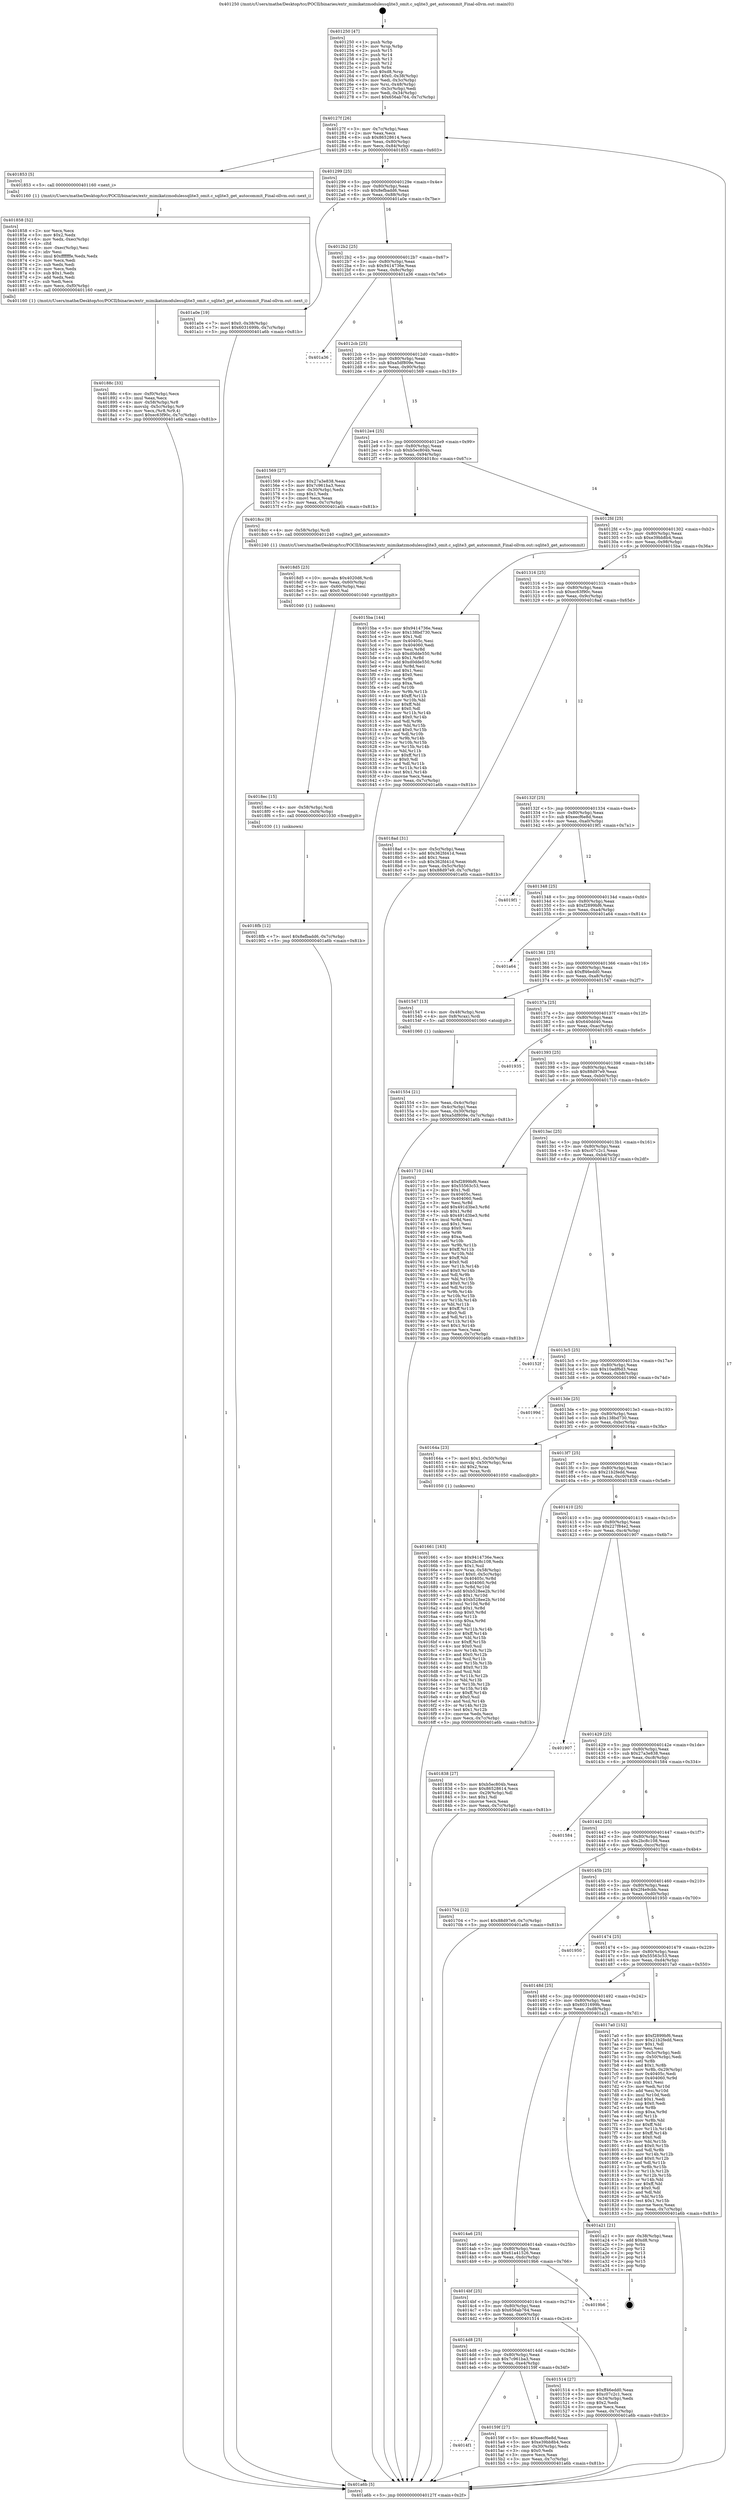 digraph "0x401250" {
  label = "0x401250 (/mnt/c/Users/mathe/Desktop/tcc/POCII/binaries/extr_mimikatzmodulessqlite3_omit.c_sqlite3_get_autocommit_Final-ollvm.out::main(0))"
  labelloc = "t"
  node[shape=record]

  Entry [label="",width=0.3,height=0.3,shape=circle,fillcolor=black,style=filled]
  "0x40127f" [label="{
     0x40127f [26]\l
     | [instrs]\l
     &nbsp;&nbsp;0x40127f \<+3\>: mov -0x7c(%rbp),%eax\l
     &nbsp;&nbsp;0x401282 \<+2\>: mov %eax,%ecx\l
     &nbsp;&nbsp;0x401284 \<+6\>: sub $0x86528614,%ecx\l
     &nbsp;&nbsp;0x40128a \<+3\>: mov %eax,-0x80(%rbp)\l
     &nbsp;&nbsp;0x40128d \<+6\>: mov %ecx,-0x84(%rbp)\l
     &nbsp;&nbsp;0x401293 \<+6\>: je 0000000000401853 \<main+0x603\>\l
  }"]
  "0x401853" [label="{
     0x401853 [5]\l
     | [instrs]\l
     &nbsp;&nbsp;0x401853 \<+5\>: call 0000000000401160 \<next_i\>\l
     | [calls]\l
     &nbsp;&nbsp;0x401160 \{1\} (/mnt/c/Users/mathe/Desktop/tcc/POCII/binaries/extr_mimikatzmodulessqlite3_omit.c_sqlite3_get_autocommit_Final-ollvm.out::next_i)\l
  }"]
  "0x401299" [label="{
     0x401299 [25]\l
     | [instrs]\l
     &nbsp;&nbsp;0x401299 \<+5\>: jmp 000000000040129e \<main+0x4e\>\l
     &nbsp;&nbsp;0x40129e \<+3\>: mov -0x80(%rbp),%eax\l
     &nbsp;&nbsp;0x4012a1 \<+5\>: sub $0x8efbadd6,%eax\l
     &nbsp;&nbsp;0x4012a6 \<+6\>: mov %eax,-0x88(%rbp)\l
     &nbsp;&nbsp;0x4012ac \<+6\>: je 0000000000401a0e \<main+0x7be\>\l
  }"]
  Exit [label="",width=0.3,height=0.3,shape=circle,fillcolor=black,style=filled,peripheries=2]
  "0x401a0e" [label="{
     0x401a0e [19]\l
     | [instrs]\l
     &nbsp;&nbsp;0x401a0e \<+7\>: movl $0x0,-0x38(%rbp)\l
     &nbsp;&nbsp;0x401a15 \<+7\>: movl $0x6031699b,-0x7c(%rbp)\l
     &nbsp;&nbsp;0x401a1c \<+5\>: jmp 0000000000401a6b \<main+0x81b\>\l
  }"]
  "0x4012b2" [label="{
     0x4012b2 [25]\l
     | [instrs]\l
     &nbsp;&nbsp;0x4012b2 \<+5\>: jmp 00000000004012b7 \<main+0x67\>\l
     &nbsp;&nbsp;0x4012b7 \<+3\>: mov -0x80(%rbp),%eax\l
     &nbsp;&nbsp;0x4012ba \<+5\>: sub $0x9414736e,%eax\l
     &nbsp;&nbsp;0x4012bf \<+6\>: mov %eax,-0x8c(%rbp)\l
     &nbsp;&nbsp;0x4012c5 \<+6\>: je 0000000000401a36 \<main+0x7e6\>\l
  }"]
  "0x4018fb" [label="{
     0x4018fb [12]\l
     | [instrs]\l
     &nbsp;&nbsp;0x4018fb \<+7\>: movl $0x8efbadd6,-0x7c(%rbp)\l
     &nbsp;&nbsp;0x401902 \<+5\>: jmp 0000000000401a6b \<main+0x81b\>\l
  }"]
  "0x401a36" [label="{
     0x401a36\l
  }", style=dashed]
  "0x4012cb" [label="{
     0x4012cb [25]\l
     | [instrs]\l
     &nbsp;&nbsp;0x4012cb \<+5\>: jmp 00000000004012d0 \<main+0x80\>\l
     &nbsp;&nbsp;0x4012d0 \<+3\>: mov -0x80(%rbp),%eax\l
     &nbsp;&nbsp;0x4012d3 \<+5\>: sub $0xa5df809e,%eax\l
     &nbsp;&nbsp;0x4012d8 \<+6\>: mov %eax,-0x90(%rbp)\l
     &nbsp;&nbsp;0x4012de \<+6\>: je 0000000000401569 \<main+0x319\>\l
  }"]
  "0x4018ec" [label="{
     0x4018ec [15]\l
     | [instrs]\l
     &nbsp;&nbsp;0x4018ec \<+4\>: mov -0x58(%rbp),%rdi\l
     &nbsp;&nbsp;0x4018f0 \<+6\>: mov %eax,-0xf4(%rbp)\l
     &nbsp;&nbsp;0x4018f6 \<+5\>: call 0000000000401030 \<free@plt\>\l
     | [calls]\l
     &nbsp;&nbsp;0x401030 \{1\} (unknown)\l
  }"]
  "0x401569" [label="{
     0x401569 [27]\l
     | [instrs]\l
     &nbsp;&nbsp;0x401569 \<+5\>: mov $0x27a3e838,%eax\l
     &nbsp;&nbsp;0x40156e \<+5\>: mov $0x7c961ba3,%ecx\l
     &nbsp;&nbsp;0x401573 \<+3\>: mov -0x30(%rbp),%edx\l
     &nbsp;&nbsp;0x401576 \<+3\>: cmp $0x1,%edx\l
     &nbsp;&nbsp;0x401579 \<+3\>: cmovl %ecx,%eax\l
     &nbsp;&nbsp;0x40157c \<+3\>: mov %eax,-0x7c(%rbp)\l
     &nbsp;&nbsp;0x40157f \<+5\>: jmp 0000000000401a6b \<main+0x81b\>\l
  }"]
  "0x4012e4" [label="{
     0x4012e4 [25]\l
     | [instrs]\l
     &nbsp;&nbsp;0x4012e4 \<+5\>: jmp 00000000004012e9 \<main+0x99\>\l
     &nbsp;&nbsp;0x4012e9 \<+3\>: mov -0x80(%rbp),%eax\l
     &nbsp;&nbsp;0x4012ec \<+5\>: sub $0xb5ec804b,%eax\l
     &nbsp;&nbsp;0x4012f1 \<+6\>: mov %eax,-0x94(%rbp)\l
     &nbsp;&nbsp;0x4012f7 \<+6\>: je 00000000004018cc \<main+0x67c\>\l
  }"]
  "0x4018d5" [label="{
     0x4018d5 [23]\l
     | [instrs]\l
     &nbsp;&nbsp;0x4018d5 \<+10\>: movabs $0x4020d6,%rdi\l
     &nbsp;&nbsp;0x4018df \<+3\>: mov %eax,-0x60(%rbp)\l
     &nbsp;&nbsp;0x4018e2 \<+3\>: mov -0x60(%rbp),%esi\l
     &nbsp;&nbsp;0x4018e5 \<+2\>: mov $0x0,%al\l
     &nbsp;&nbsp;0x4018e7 \<+5\>: call 0000000000401040 \<printf@plt\>\l
     | [calls]\l
     &nbsp;&nbsp;0x401040 \{1\} (unknown)\l
  }"]
  "0x4018cc" [label="{
     0x4018cc [9]\l
     | [instrs]\l
     &nbsp;&nbsp;0x4018cc \<+4\>: mov -0x58(%rbp),%rdi\l
     &nbsp;&nbsp;0x4018d0 \<+5\>: call 0000000000401240 \<sqlite3_get_autocommit\>\l
     | [calls]\l
     &nbsp;&nbsp;0x401240 \{1\} (/mnt/c/Users/mathe/Desktop/tcc/POCII/binaries/extr_mimikatzmodulessqlite3_omit.c_sqlite3_get_autocommit_Final-ollvm.out::sqlite3_get_autocommit)\l
  }"]
  "0x4012fd" [label="{
     0x4012fd [25]\l
     | [instrs]\l
     &nbsp;&nbsp;0x4012fd \<+5\>: jmp 0000000000401302 \<main+0xb2\>\l
     &nbsp;&nbsp;0x401302 \<+3\>: mov -0x80(%rbp),%eax\l
     &nbsp;&nbsp;0x401305 \<+5\>: sub $0xe39bb8b4,%eax\l
     &nbsp;&nbsp;0x40130a \<+6\>: mov %eax,-0x98(%rbp)\l
     &nbsp;&nbsp;0x401310 \<+6\>: je 00000000004015ba \<main+0x36a\>\l
  }"]
  "0x40188c" [label="{
     0x40188c [33]\l
     | [instrs]\l
     &nbsp;&nbsp;0x40188c \<+6\>: mov -0xf0(%rbp),%ecx\l
     &nbsp;&nbsp;0x401892 \<+3\>: imul %eax,%ecx\l
     &nbsp;&nbsp;0x401895 \<+4\>: mov -0x58(%rbp),%r8\l
     &nbsp;&nbsp;0x401899 \<+4\>: movslq -0x5c(%rbp),%r9\l
     &nbsp;&nbsp;0x40189d \<+4\>: mov %ecx,(%r8,%r9,4)\l
     &nbsp;&nbsp;0x4018a1 \<+7\>: movl $0xec63f90c,-0x7c(%rbp)\l
     &nbsp;&nbsp;0x4018a8 \<+5\>: jmp 0000000000401a6b \<main+0x81b\>\l
  }"]
  "0x4015ba" [label="{
     0x4015ba [144]\l
     | [instrs]\l
     &nbsp;&nbsp;0x4015ba \<+5\>: mov $0x9414736e,%eax\l
     &nbsp;&nbsp;0x4015bf \<+5\>: mov $0x138bd730,%ecx\l
     &nbsp;&nbsp;0x4015c4 \<+2\>: mov $0x1,%dl\l
     &nbsp;&nbsp;0x4015c6 \<+7\>: mov 0x40405c,%esi\l
     &nbsp;&nbsp;0x4015cd \<+7\>: mov 0x404060,%edi\l
     &nbsp;&nbsp;0x4015d4 \<+3\>: mov %esi,%r8d\l
     &nbsp;&nbsp;0x4015d7 \<+7\>: sub $0xd0dde550,%r8d\l
     &nbsp;&nbsp;0x4015de \<+4\>: sub $0x1,%r8d\l
     &nbsp;&nbsp;0x4015e2 \<+7\>: add $0xd0dde550,%r8d\l
     &nbsp;&nbsp;0x4015e9 \<+4\>: imul %r8d,%esi\l
     &nbsp;&nbsp;0x4015ed \<+3\>: and $0x1,%esi\l
     &nbsp;&nbsp;0x4015f0 \<+3\>: cmp $0x0,%esi\l
     &nbsp;&nbsp;0x4015f3 \<+4\>: sete %r9b\l
     &nbsp;&nbsp;0x4015f7 \<+3\>: cmp $0xa,%edi\l
     &nbsp;&nbsp;0x4015fa \<+4\>: setl %r10b\l
     &nbsp;&nbsp;0x4015fe \<+3\>: mov %r9b,%r11b\l
     &nbsp;&nbsp;0x401601 \<+4\>: xor $0xff,%r11b\l
     &nbsp;&nbsp;0x401605 \<+3\>: mov %r10b,%bl\l
     &nbsp;&nbsp;0x401608 \<+3\>: xor $0xff,%bl\l
     &nbsp;&nbsp;0x40160b \<+3\>: xor $0x0,%dl\l
     &nbsp;&nbsp;0x40160e \<+3\>: mov %r11b,%r14b\l
     &nbsp;&nbsp;0x401611 \<+4\>: and $0x0,%r14b\l
     &nbsp;&nbsp;0x401615 \<+3\>: and %dl,%r9b\l
     &nbsp;&nbsp;0x401618 \<+3\>: mov %bl,%r15b\l
     &nbsp;&nbsp;0x40161b \<+4\>: and $0x0,%r15b\l
     &nbsp;&nbsp;0x40161f \<+3\>: and %dl,%r10b\l
     &nbsp;&nbsp;0x401622 \<+3\>: or %r9b,%r14b\l
     &nbsp;&nbsp;0x401625 \<+3\>: or %r10b,%r15b\l
     &nbsp;&nbsp;0x401628 \<+3\>: xor %r15b,%r14b\l
     &nbsp;&nbsp;0x40162b \<+3\>: or %bl,%r11b\l
     &nbsp;&nbsp;0x40162e \<+4\>: xor $0xff,%r11b\l
     &nbsp;&nbsp;0x401632 \<+3\>: or $0x0,%dl\l
     &nbsp;&nbsp;0x401635 \<+3\>: and %dl,%r11b\l
     &nbsp;&nbsp;0x401638 \<+3\>: or %r11b,%r14b\l
     &nbsp;&nbsp;0x40163b \<+4\>: test $0x1,%r14b\l
     &nbsp;&nbsp;0x40163f \<+3\>: cmovne %ecx,%eax\l
     &nbsp;&nbsp;0x401642 \<+3\>: mov %eax,-0x7c(%rbp)\l
     &nbsp;&nbsp;0x401645 \<+5\>: jmp 0000000000401a6b \<main+0x81b\>\l
  }"]
  "0x401316" [label="{
     0x401316 [25]\l
     | [instrs]\l
     &nbsp;&nbsp;0x401316 \<+5\>: jmp 000000000040131b \<main+0xcb\>\l
     &nbsp;&nbsp;0x40131b \<+3\>: mov -0x80(%rbp),%eax\l
     &nbsp;&nbsp;0x40131e \<+5\>: sub $0xec63f90c,%eax\l
     &nbsp;&nbsp;0x401323 \<+6\>: mov %eax,-0x9c(%rbp)\l
     &nbsp;&nbsp;0x401329 \<+6\>: je 00000000004018ad \<main+0x65d\>\l
  }"]
  "0x401858" [label="{
     0x401858 [52]\l
     | [instrs]\l
     &nbsp;&nbsp;0x401858 \<+2\>: xor %ecx,%ecx\l
     &nbsp;&nbsp;0x40185a \<+5\>: mov $0x2,%edx\l
     &nbsp;&nbsp;0x40185f \<+6\>: mov %edx,-0xec(%rbp)\l
     &nbsp;&nbsp;0x401865 \<+1\>: cltd\l
     &nbsp;&nbsp;0x401866 \<+6\>: mov -0xec(%rbp),%esi\l
     &nbsp;&nbsp;0x40186c \<+2\>: idiv %esi\l
     &nbsp;&nbsp;0x40186e \<+6\>: imul $0xfffffffe,%edx,%edx\l
     &nbsp;&nbsp;0x401874 \<+2\>: mov %ecx,%edi\l
     &nbsp;&nbsp;0x401876 \<+2\>: sub %edx,%edi\l
     &nbsp;&nbsp;0x401878 \<+2\>: mov %ecx,%edx\l
     &nbsp;&nbsp;0x40187a \<+3\>: sub $0x1,%edx\l
     &nbsp;&nbsp;0x40187d \<+2\>: add %edx,%edi\l
     &nbsp;&nbsp;0x40187f \<+2\>: sub %edi,%ecx\l
     &nbsp;&nbsp;0x401881 \<+6\>: mov %ecx,-0xf0(%rbp)\l
     &nbsp;&nbsp;0x401887 \<+5\>: call 0000000000401160 \<next_i\>\l
     | [calls]\l
     &nbsp;&nbsp;0x401160 \{1\} (/mnt/c/Users/mathe/Desktop/tcc/POCII/binaries/extr_mimikatzmodulessqlite3_omit.c_sqlite3_get_autocommit_Final-ollvm.out::next_i)\l
  }"]
  "0x4018ad" [label="{
     0x4018ad [31]\l
     | [instrs]\l
     &nbsp;&nbsp;0x4018ad \<+3\>: mov -0x5c(%rbp),%eax\l
     &nbsp;&nbsp;0x4018b0 \<+5\>: add $0x362fd41d,%eax\l
     &nbsp;&nbsp;0x4018b5 \<+3\>: add $0x1,%eax\l
     &nbsp;&nbsp;0x4018b8 \<+5\>: sub $0x362fd41d,%eax\l
     &nbsp;&nbsp;0x4018bd \<+3\>: mov %eax,-0x5c(%rbp)\l
     &nbsp;&nbsp;0x4018c0 \<+7\>: movl $0x88d97e9,-0x7c(%rbp)\l
     &nbsp;&nbsp;0x4018c7 \<+5\>: jmp 0000000000401a6b \<main+0x81b\>\l
  }"]
  "0x40132f" [label="{
     0x40132f [25]\l
     | [instrs]\l
     &nbsp;&nbsp;0x40132f \<+5\>: jmp 0000000000401334 \<main+0xe4\>\l
     &nbsp;&nbsp;0x401334 \<+3\>: mov -0x80(%rbp),%eax\l
     &nbsp;&nbsp;0x401337 \<+5\>: sub $0xeecf6e8d,%eax\l
     &nbsp;&nbsp;0x40133c \<+6\>: mov %eax,-0xa0(%rbp)\l
     &nbsp;&nbsp;0x401342 \<+6\>: je 00000000004019f1 \<main+0x7a1\>\l
  }"]
  "0x401661" [label="{
     0x401661 [163]\l
     | [instrs]\l
     &nbsp;&nbsp;0x401661 \<+5\>: mov $0x9414736e,%ecx\l
     &nbsp;&nbsp;0x401666 \<+5\>: mov $0x2bc8c108,%edx\l
     &nbsp;&nbsp;0x40166b \<+3\>: mov $0x1,%sil\l
     &nbsp;&nbsp;0x40166e \<+4\>: mov %rax,-0x58(%rbp)\l
     &nbsp;&nbsp;0x401672 \<+7\>: movl $0x0,-0x5c(%rbp)\l
     &nbsp;&nbsp;0x401679 \<+8\>: mov 0x40405c,%r8d\l
     &nbsp;&nbsp;0x401681 \<+8\>: mov 0x404060,%r9d\l
     &nbsp;&nbsp;0x401689 \<+3\>: mov %r8d,%r10d\l
     &nbsp;&nbsp;0x40168c \<+7\>: add $0xb528ee2b,%r10d\l
     &nbsp;&nbsp;0x401693 \<+4\>: sub $0x1,%r10d\l
     &nbsp;&nbsp;0x401697 \<+7\>: sub $0xb528ee2b,%r10d\l
     &nbsp;&nbsp;0x40169e \<+4\>: imul %r10d,%r8d\l
     &nbsp;&nbsp;0x4016a2 \<+4\>: and $0x1,%r8d\l
     &nbsp;&nbsp;0x4016a6 \<+4\>: cmp $0x0,%r8d\l
     &nbsp;&nbsp;0x4016aa \<+4\>: sete %r11b\l
     &nbsp;&nbsp;0x4016ae \<+4\>: cmp $0xa,%r9d\l
     &nbsp;&nbsp;0x4016b2 \<+3\>: setl %bl\l
     &nbsp;&nbsp;0x4016b5 \<+3\>: mov %r11b,%r14b\l
     &nbsp;&nbsp;0x4016b8 \<+4\>: xor $0xff,%r14b\l
     &nbsp;&nbsp;0x4016bc \<+3\>: mov %bl,%r15b\l
     &nbsp;&nbsp;0x4016bf \<+4\>: xor $0xff,%r15b\l
     &nbsp;&nbsp;0x4016c3 \<+4\>: xor $0x0,%sil\l
     &nbsp;&nbsp;0x4016c7 \<+3\>: mov %r14b,%r12b\l
     &nbsp;&nbsp;0x4016ca \<+4\>: and $0x0,%r12b\l
     &nbsp;&nbsp;0x4016ce \<+3\>: and %sil,%r11b\l
     &nbsp;&nbsp;0x4016d1 \<+3\>: mov %r15b,%r13b\l
     &nbsp;&nbsp;0x4016d4 \<+4\>: and $0x0,%r13b\l
     &nbsp;&nbsp;0x4016d8 \<+3\>: and %sil,%bl\l
     &nbsp;&nbsp;0x4016db \<+3\>: or %r11b,%r12b\l
     &nbsp;&nbsp;0x4016de \<+3\>: or %bl,%r13b\l
     &nbsp;&nbsp;0x4016e1 \<+3\>: xor %r13b,%r12b\l
     &nbsp;&nbsp;0x4016e4 \<+3\>: or %r15b,%r14b\l
     &nbsp;&nbsp;0x4016e7 \<+4\>: xor $0xff,%r14b\l
     &nbsp;&nbsp;0x4016eb \<+4\>: or $0x0,%sil\l
     &nbsp;&nbsp;0x4016ef \<+3\>: and %sil,%r14b\l
     &nbsp;&nbsp;0x4016f2 \<+3\>: or %r14b,%r12b\l
     &nbsp;&nbsp;0x4016f5 \<+4\>: test $0x1,%r12b\l
     &nbsp;&nbsp;0x4016f9 \<+3\>: cmovne %edx,%ecx\l
     &nbsp;&nbsp;0x4016fc \<+3\>: mov %ecx,-0x7c(%rbp)\l
     &nbsp;&nbsp;0x4016ff \<+5\>: jmp 0000000000401a6b \<main+0x81b\>\l
  }"]
  "0x4019f1" [label="{
     0x4019f1\l
  }", style=dashed]
  "0x401348" [label="{
     0x401348 [25]\l
     | [instrs]\l
     &nbsp;&nbsp;0x401348 \<+5\>: jmp 000000000040134d \<main+0xfd\>\l
     &nbsp;&nbsp;0x40134d \<+3\>: mov -0x80(%rbp),%eax\l
     &nbsp;&nbsp;0x401350 \<+5\>: sub $0xf2899bf6,%eax\l
     &nbsp;&nbsp;0x401355 \<+6\>: mov %eax,-0xa4(%rbp)\l
     &nbsp;&nbsp;0x40135b \<+6\>: je 0000000000401a64 \<main+0x814\>\l
  }"]
  "0x4014f1" [label="{
     0x4014f1\l
  }", style=dashed]
  "0x401a64" [label="{
     0x401a64\l
  }", style=dashed]
  "0x401361" [label="{
     0x401361 [25]\l
     | [instrs]\l
     &nbsp;&nbsp;0x401361 \<+5\>: jmp 0000000000401366 \<main+0x116\>\l
     &nbsp;&nbsp;0x401366 \<+3\>: mov -0x80(%rbp),%eax\l
     &nbsp;&nbsp;0x401369 \<+5\>: sub $0xff46edd0,%eax\l
     &nbsp;&nbsp;0x40136e \<+6\>: mov %eax,-0xa8(%rbp)\l
     &nbsp;&nbsp;0x401374 \<+6\>: je 0000000000401547 \<main+0x2f7\>\l
  }"]
  "0x40159f" [label="{
     0x40159f [27]\l
     | [instrs]\l
     &nbsp;&nbsp;0x40159f \<+5\>: mov $0xeecf6e8d,%eax\l
     &nbsp;&nbsp;0x4015a4 \<+5\>: mov $0xe39bb8b4,%ecx\l
     &nbsp;&nbsp;0x4015a9 \<+3\>: mov -0x30(%rbp),%edx\l
     &nbsp;&nbsp;0x4015ac \<+3\>: cmp $0x0,%edx\l
     &nbsp;&nbsp;0x4015af \<+3\>: cmove %ecx,%eax\l
     &nbsp;&nbsp;0x4015b2 \<+3\>: mov %eax,-0x7c(%rbp)\l
     &nbsp;&nbsp;0x4015b5 \<+5\>: jmp 0000000000401a6b \<main+0x81b\>\l
  }"]
  "0x401547" [label="{
     0x401547 [13]\l
     | [instrs]\l
     &nbsp;&nbsp;0x401547 \<+4\>: mov -0x48(%rbp),%rax\l
     &nbsp;&nbsp;0x40154b \<+4\>: mov 0x8(%rax),%rdi\l
     &nbsp;&nbsp;0x40154f \<+5\>: call 0000000000401060 \<atoi@plt\>\l
     | [calls]\l
     &nbsp;&nbsp;0x401060 \{1\} (unknown)\l
  }"]
  "0x40137a" [label="{
     0x40137a [25]\l
     | [instrs]\l
     &nbsp;&nbsp;0x40137a \<+5\>: jmp 000000000040137f \<main+0x12f\>\l
     &nbsp;&nbsp;0x40137f \<+3\>: mov -0x80(%rbp),%eax\l
     &nbsp;&nbsp;0x401382 \<+5\>: sub $0x640dd40,%eax\l
     &nbsp;&nbsp;0x401387 \<+6\>: mov %eax,-0xac(%rbp)\l
     &nbsp;&nbsp;0x40138d \<+6\>: je 0000000000401935 \<main+0x6e5\>\l
  }"]
  "0x401554" [label="{
     0x401554 [21]\l
     | [instrs]\l
     &nbsp;&nbsp;0x401554 \<+3\>: mov %eax,-0x4c(%rbp)\l
     &nbsp;&nbsp;0x401557 \<+3\>: mov -0x4c(%rbp),%eax\l
     &nbsp;&nbsp;0x40155a \<+3\>: mov %eax,-0x30(%rbp)\l
     &nbsp;&nbsp;0x40155d \<+7\>: movl $0xa5df809e,-0x7c(%rbp)\l
     &nbsp;&nbsp;0x401564 \<+5\>: jmp 0000000000401a6b \<main+0x81b\>\l
  }"]
  "0x401935" [label="{
     0x401935\l
  }", style=dashed]
  "0x401393" [label="{
     0x401393 [25]\l
     | [instrs]\l
     &nbsp;&nbsp;0x401393 \<+5\>: jmp 0000000000401398 \<main+0x148\>\l
     &nbsp;&nbsp;0x401398 \<+3\>: mov -0x80(%rbp),%eax\l
     &nbsp;&nbsp;0x40139b \<+5\>: sub $0x88d97e9,%eax\l
     &nbsp;&nbsp;0x4013a0 \<+6\>: mov %eax,-0xb0(%rbp)\l
     &nbsp;&nbsp;0x4013a6 \<+6\>: je 0000000000401710 \<main+0x4c0\>\l
  }"]
  "0x401250" [label="{
     0x401250 [47]\l
     | [instrs]\l
     &nbsp;&nbsp;0x401250 \<+1\>: push %rbp\l
     &nbsp;&nbsp;0x401251 \<+3\>: mov %rsp,%rbp\l
     &nbsp;&nbsp;0x401254 \<+2\>: push %r15\l
     &nbsp;&nbsp;0x401256 \<+2\>: push %r14\l
     &nbsp;&nbsp;0x401258 \<+2\>: push %r13\l
     &nbsp;&nbsp;0x40125a \<+2\>: push %r12\l
     &nbsp;&nbsp;0x40125c \<+1\>: push %rbx\l
     &nbsp;&nbsp;0x40125d \<+7\>: sub $0xd8,%rsp\l
     &nbsp;&nbsp;0x401264 \<+7\>: movl $0x0,-0x38(%rbp)\l
     &nbsp;&nbsp;0x40126b \<+3\>: mov %edi,-0x3c(%rbp)\l
     &nbsp;&nbsp;0x40126e \<+4\>: mov %rsi,-0x48(%rbp)\l
     &nbsp;&nbsp;0x401272 \<+3\>: mov -0x3c(%rbp),%edi\l
     &nbsp;&nbsp;0x401275 \<+3\>: mov %edi,-0x34(%rbp)\l
     &nbsp;&nbsp;0x401278 \<+7\>: movl $0x656ab764,-0x7c(%rbp)\l
  }"]
  "0x401710" [label="{
     0x401710 [144]\l
     | [instrs]\l
     &nbsp;&nbsp;0x401710 \<+5\>: mov $0xf2899bf6,%eax\l
     &nbsp;&nbsp;0x401715 \<+5\>: mov $0x55563c53,%ecx\l
     &nbsp;&nbsp;0x40171a \<+2\>: mov $0x1,%dl\l
     &nbsp;&nbsp;0x40171c \<+7\>: mov 0x40405c,%esi\l
     &nbsp;&nbsp;0x401723 \<+7\>: mov 0x404060,%edi\l
     &nbsp;&nbsp;0x40172a \<+3\>: mov %esi,%r8d\l
     &nbsp;&nbsp;0x40172d \<+7\>: add $0x491d3be3,%r8d\l
     &nbsp;&nbsp;0x401734 \<+4\>: sub $0x1,%r8d\l
     &nbsp;&nbsp;0x401738 \<+7\>: sub $0x491d3be3,%r8d\l
     &nbsp;&nbsp;0x40173f \<+4\>: imul %r8d,%esi\l
     &nbsp;&nbsp;0x401743 \<+3\>: and $0x1,%esi\l
     &nbsp;&nbsp;0x401746 \<+3\>: cmp $0x0,%esi\l
     &nbsp;&nbsp;0x401749 \<+4\>: sete %r9b\l
     &nbsp;&nbsp;0x40174d \<+3\>: cmp $0xa,%edi\l
     &nbsp;&nbsp;0x401750 \<+4\>: setl %r10b\l
     &nbsp;&nbsp;0x401754 \<+3\>: mov %r9b,%r11b\l
     &nbsp;&nbsp;0x401757 \<+4\>: xor $0xff,%r11b\l
     &nbsp;&nbsp;0x40175b \<+3\>: mov %r10b,%bl\l
     &nbsp;&nbsp;0x40175e \<+3\>: xor $0xff,%bl\l
     &nbsp;&nbsp;0x401761 \<+3\>: xor $0x0,%dl\l
     &nbsp;&nbsp;0x401764 \<+3\>: mov %r11b,%r14b\l
     &nbsp;&nbsp;0x401767 \<+4\>: and $0x0,%r14b\l
     &nbsp;&nbsp;0x40176b \<+3\>: and %dl,%r9b\l
     &nbsp;&nbsp;0x40176e \<+3\>: mov %bl,%r15b\l
     &nbsp;&nbsp;0x401771 \<+4\>: and $0x0,%r15b\l
     &nbsp;&nbsp;0x401775 \<+3\>: and %dl,%r10b\l
     &nbsp;&nbsp;0x401778 \<+3\>: or %r9b,%r14b\l
     &nbsp;&nbsp;0x40177b \<+3\>: or %r10b,%r15b\l
     &nbsp;&nbsp;0x40177e \<+3\>: xor %r15b,%r14b\l
     &nbsp;&nbsp;0x401781 \<+3\>: or %bl,%r11b\l
     &nbsp;&nbsp;0x401784 \<+4\>: xor $0xff,%r11b\l
     &nbsp;&nbsp;0x401788 \<+3\>: or $0x0,%dl\l
     &nbsp;&nbsp;0x40178b \<+3\>: and %dl,%r11b\l
     &nbsp;&nbsp;0x40178e \<+3\>: or %r11b,%r14b\l
     &nbsp;&nbsp;0x401791 \<+4\>: test $0x1,%r14b\l
     &nbsp;&nbsp;0x401795 \<+3\>: cmovne %ecx,%eax\l
     &nbsp;&nbsp;0x401798 \<+3\>: mov %eax,-0x7c(%rbp)\l
     &nbsp;&nbsp;0x40179b \<+5\>: jmp 0000000000401a6b \<main+0x81b\>\l
  }"]
  "0x4013ac" [label="{
     0x4013ac [25]\l
     | [instrs]\l
     &nbsp;&nbsp;0x4013ac \<+5\>: jmp 00000000004013b1 \<main+0x161\>\l
     &nbsp;&nbsp;0x4013b1 \<+3\>: mov -0x80(%rbp),%eax\l
     &nbsp;&nbsp;0x4013b4 \<+5\>: sub $0xc07c2c1,%eax\l
     &nbsp;&nbsp;0x4013b9 \<+6\>: mov %eax,-0xb4(%rbp)\l
     &nbsp;&nbsp;0x4013bf \<+6\>: je 000000000040152f \<main+0x2df\>\l
  }"]
  "0x401a6b" [label="{
     0x401a6b [5]\l
     | [instrs]\l
     &nbsp;&nbsp;0x401a6b \<+5\>: jmp 000000000040127f \<main+0x2f\>\l
  }"]
  "0x40152f" [label="{
     0x40152f\l
  }", style=dashed]
  "0x4013c5" [label="{
     0x4013c5 [25]\l
     | [instrs]\l
     &nbsp;&nbsp;0x4013c5 \<+5\>: jmp 00000000004013ca \<main+0x17a\>\l
     &nbsp;&nbsp;0x4013ca \<+3\>: mov -0x80(%rbp),%eax\l
     &nbsp;&nbsp;0x4013cd \<+5\>: sub $0x10adf6d3,%eax\l
     &nbsp;&nbsp;0x4013d2 \<+6\>: mov %eax,-0xb8(%rbp)\l
     &nbsp;&nbsp;0x4013d8 \<+6\>: je 000000000040199d \<main+0x74d\>\l
  }"]
  "0x4014d8" [label="{
     0x4014d8 [25]\l
     | [instrs]\l
     &nbsp;&nbsp;0x4014d8 \<+5\>: jmp 00000000004014dd \<main+0x28d\>\l
     &nbsp;&nbsp;0x4014dd \<+3\>: mov -0x80(%rbp),%eax\l
     &nbsp;&nbsp;0x4014e0 \<+5\>: sub $0x7c961ba3,%eax\l
     &nbsp;&nbsp;0x4014e5 \<+6\>: mov %eax,-0xe4(%rbp)\l
     &nbsp;&nbsp;0x4014eb \<+6\>: je 000000000040159f \<main+0x34f\>\l
  }"]
  "0x40199d" [label="{
     0x40199d\l
  }", style=dashed]
  "0x4013de" [label="{
     0x4013de [25]\l
     | [instrs]\l
     &nbsp;&nbsp;0x4013de \<+5\>: jmp 00000000004013e3 \<main+0x193\>\l
     &nbsp;&nbsp;0x4013e3 \<+3\>: mov -0x80(%rbp),%eax\l
     &nbsp;&nbsp;0x4013e6 \<+5\>: sub $0x138bd730,%eax\l
     &nbsp;&nbsp;0x4013eb \<+6\>: mov %eax,-0xbc(%rbp)\l
     &nbsp;&nbsp;0x4013f1 \<+6\>: je 000000000040164a \<main+0x3fa\>\l
  }"]
  "0x401514" [label="{
     0x401514 [27]\l
     | [instrs]\l
     &nbsp;&nbsp;0x401514 \<+5\>: mov $0xff46edd0,%eax\l
     &nbsp;&nbsp;0x401519 \<+5\>: mov $0xc07c2c1,%ecx\l
     &nbsp;&nbsp;0x40151e \<+3\>: mov -0x34(%rbp),%edx\l
     &nbsp;&nbsp;0x401521 \<+3\>: cmp $0x2,%edx\l
     &nbsp;&nbsp;0x401524 \<+3\>: cmovne %ecx,%eax\l
     &nbsp;&nbsp;0x401527 \<+3\>: mov %eax,-0x7c(%rbp)\l
     &nbsp;&nbsp;0x40152a \<+5\>: jmp 0000000000401a6b \<main+0x81b\>\l
  }"]
  "0x40164a" [label="{
     0x40164a [23]\l
     | [instrs]\l
     &nbsp;&nbsp;0x40164a \<+7\>: movl $0x1,-0x50(%rbp)\l
     &nbsp;&nbsp;0x401651 \<+4\>: movslq -0x50(%rbp),%rax\l
     &nbsp;&nbsp;0x401655 \<+4\>: shl $0x2,%rax\l
     &nbsp;&nbsp;0x401659 \<+3\>: mov %rax,%rdi\l
     &nbsp;&nbsp;0x40165c \<+5\>: call 0000000000401050 \<malloc@plt\>\l
     | [calls]\l
     &nbsp;&nbsp;0x401050 \{1\} (unknown)\l
  }"]
  "0x4013f7" [label="{
     0x4013f7 [25]\l
     | [instrs]\l
     &nbsp;&nbsp;0x4013f7 \<+5\>: jmp 00000000004013fc \<main+0x1ac\>\l
     &nbsp;&nbsp;0x4013fc \<+3\>: mov -0x80(%rbp),%eax\l
     &nbsp;&nbsp;0x4013ff \<+5\>: sub $0x21b2fedd,%eax\l
     &nbsp;&nbsp;0x401404 \<+6\>: mov %eax,-0xc0(%rbp)\l
     &nbsp;&nbsp;0x40140a \<+6\>: je 0000000000401838 \<main+0x5e8\>\l
  }"]
  "0x4014bf" [label="{
     0x4014bf [25]\l
     | [instrs]\l
     &nbsp;&nbsp;0x4014bf \<+5\>: jmp 00000000004014c4 \<main+0x274\>\l
     &nbsp;&nbsp;0x4014c4 \<+3\>: mov -0x80(%rbp),%eax\l
     &nbsp;&nbsp;0x4014c7 \<+5\>: sub $0x656ab764,%eax\l
     &nbsp;&nbsp;0x4014cc \<+6\>: mov %eax,-0xe0(%rbp)\l
     &nbsp;&nbsp;0x4014d2 \<+6\>: je 0000000000401514 \<main+0x2c4\>\l
  }"]
  "0x401838" [label="{
     0x401838 [27]\l
     | [instrs]\l
     &nbsp;&nbsp;0x401838 \<+5\>: mov $0xb5ec804b,%eax\l
     &nbsp;&nbsp;0x40183d \<+5\>: mov $0x86528614,%ecx\l
     &nbsp;&nbsp;0x401842 \<+3\>: mov -0x29(%rbp),%dl\l
     &nbsp;&nbsp;0x401845 \<+3\>: test $0x1,%dl\l
     &nbsp;&nbsp;0x401848 \<+3\>: cmovne %ecx,%eax\l
     &nbsp;&nbsp;0x40184b \<+3\>: mov %eax,-0x7c(%rbp)\l
     &nbsp;&nbsp;0x40184e \<+5\>: jmp 0000000000401a6b \<main+0x81b\>\l
  }"]
  "0x401410" [label="{
     0x401410 [25]\l
     | [instrs]\l
     &nbsp;&nbsp;0x401410 \<+5\>: jmp 0000000000401415 \<main+0x1c5\>\l
     &nbsp;&nbsp;0x401415 \<+3\>: mov -0x80(%rbp),%eax\l
     &nbsp;&nbsp;0x401418 \<+5\>: sub $0x227f84e2,%eax\l
     &nbsp;&nbsp;0x40141d \<+6\>: mov %eax,-0xc4(%rbp)\l
     &nbsp;&nbsp;0x401423 \<+6\>: je 0000000000401907 \<main+0x6b7\>\l
  }"]
  "0x4019b6" [label="{
     0x4019b6\l
  }", style=dashed]
  "0x401907" [label="{
     0x401907\l
  }", style=dashed]
  "0x401429" [label="{
     0x401429 [25]\l
     | [instrs]\l
     &nbsp;&nbsp;0x401429 \<+5\>: jmp 000000000040142e \<main+0x1de\>\l
     &nbsp;&nbsp;0x40142e \<+3\>: mov -0x80(%rbp),%eax\l
     &nbsp;&nbsp;0x401431 \<+5\>: sub $0x27a3e838,%eax\l
     &nbsp;&nbsp;0x401436 \<+6\>: mov %eax,-0xc8(%rbp)\l
     &nbsp;&nbsp;0x40143c \<+6\>: je 0000000000401584 \<main+0x334\>\l
  }"]
  "0x4014a6" [label="{
     0x4014a6 [25]\l
     | [instrs]\l
     &nbsp;&nbsp;0x4014a6 \<+5\>: jmp 00000000004014ab \<main+0x25b\>\l
     &nbsp;&nbsp;0x4014ab \<+3\>: mov -0x80(%rbp),%eax\l
     &nbsp;&nbsp;0x4014ae \<+5\>: sub $0x61a41526,%eax\l
     &nbsp;&nbsp;0x4014b3 \<+6\>: mov %eax,-0xdc(%rbp)\l
     &nbsp;&nbsp;0x4014b9 \<+6\>: je 00000000004019b6 \<main+0x766\>\l
  }"]
  "0x401584" [label="{
     0x401584\l
  }", style=dashed]
  "0x401442" [label="{
     0x401442 [25]\l
     | [instrs]\l
     &nbsp;&nbsp;0x401442 \<+5\>: jmp 0000000000401447 \<main+0x1f7\>\l
     &nbsp;&nbsp;0x401447 \<+3\>: mov -0x80(%rbp),%eax\l
     &nbsp;&nbsp;0x40144a \<+5\>: sub $0x2bc8c108,%eax\l
     &nbsp;&nbsp;0x40144f \<+6\>: mov %eax,-0xcc(%rbp)\l
     &nbsp;&nbsp;0x401455 \<+6\>: je 0000000000401704 \<main+0x4b4\>\l
  }"]
  "0x401a21" [label="{
     0x401a21 [21]\l
     | [instrs]\l
     &nbsp;&nbsp;0x401a21 \<+3\>: mov -0x38(%rbp),%eax\l
     &nbsp;&nbsp;0x401a24 \<+7\>: add $0xd8,%rsp\l
     &nbsp;&nbsp;0x401a2b \<+1\>: pop %rbx\l
     &nbsp;&nbsp;0x401a2c \<+2\>: pop %r12\l
     &nbsp;&nbsp;0x401a2e \<+2\>: pop %r13\l
     &nbsp;&nbsp;0x401a30 \<+2\>: pop %r14\l
     &nbsp;&nbsp;0x401a32 \<+2\>: pop %r15\l
     &nbsp;&nbsp;0x401a34 \<+1\>: pop %rbp\l
     &nbsp;&nbsp;0x401a35 \<+1\>: ret\l
  }"]
  "0x401704" [label="{
     0x401704 [12]\l
     | [instrs]\l
     &nbsp;&nbsp;0x401704 \<+7\>: movl $0x88d97e9,-0x7c(%rbp)\l
     &nbsp;&nbsp;0x40170b \<+5\>: jmp 0000000000401a6b \<main+0x81b\>\l
  }"]
  "0x40145b" [label="{
     0x40145b [25]\l
     | [instrs]\l
     &nbsp;&nbsp;0x40145b \<+5\>: jmp 0000000000401460 \<main+0x210\>\l
     &nbsp;&nbsp;0x401460 \<+3\>: mov -0x80(%rbp),%eax\l
     &nbsp;&nbsp;0x401463 \<+5\>: sub $0x2f4e9cbb,%eax\l
     &nbsp;&nbsp;0x401468 \<+6\>: mov %eax,-0xd0(%rbp)\l
     &nbsp;&nbsp;0x40146e \<+6\>: je 0000000000401950 \<main+0x700\>\l
  }"]
  "0x40148d" [label="{
     0x40148d [25]\l
     | [instrs]\l
     &nbsp;&nbsp;0x40148d \<+5\>: jmp 0000000000401492 \<main+0x242\>\l
     &nbsp;&nbsp;0x401492 \<+3\>: mov -0x80(%rbp),%eax\l
     &nbsp;&nbsp;0x401495 \<+5\>: sub $0x6031699b,%eax\l
     &nbsp;&nbsp;0x40149a \<+6\>: mov %eax,-0xd8(%rbp)\l
     &nbsp;&nbsp;0x4014a0 \<+6\>: je 0000000000401a21 \<main+0x7d1\>\l
  }"]
  "0x401950" [label="{
     0x401950\l
  }", style=dashed]
  "0x401474" [label="{
     0x401474 [25]\l
     | [instrs]\l
     &nbsp;&nbsp;0x401474 \<+5\>: jmp 0000000000401479 \<main+0x229\>\l
     &nbsp;&nbsp;0x401479 \<+3\>: mov -0x80(%rbp),%eax\l
     &nbsp;&nbsp;0x40147c \<+5\>: sub $0x55563c53,%eax\l
     &nbsp;&nbsp;0x401481 \<+6\>: mov %eax,-0xd4(%rbp)\l
     &nbsp;&nbsp;0x401487 \<+6\>: je 00000000004017a0 \<main+0x550\>\l
  }"]
  "0x4017a0" [label="{
     0x4017a0 [152]\l
     | [instrs]\l
     &nbsp;&nbsp;0x4017a0 \<+5\>: mov $0xf2899bf6,%eax\l
     &nbsp;&nbsp;0x4017a5 \<+5\>: mov $0x21b2fedd,%ecx\l
     &nbsp;&nbsp;0x4017aa \<+2\>: mov $0x1,%dl\l
     &nbsp;&nbsp;0x4017ac \<+2\>: xor %esi,%esi\l
     &nbsp;&nbsp;0x4017ae \<+3\>: mov -0x5c(%rbp),%edi\l
     &nbsp;&nbsp;0x4017b1 \<+3\>: cmp -0x50(%rbp),%edi\l
     &nbsp;&nbsp;0x4017b4 \<+4\>: setl %r8b\l
     &nbsp;&nbsp;0x4017b8 \<+4\>: and $0x1,%r8b\l
     &nbsp;&nbsp;0x4017bc \<+4\>: mov %r8b,-0x29(%rbp)\l
     &nbsp;&nbsp;0x4017c0 \<+7\>: mov 0x40405c,%edi\l
     &nbsp;&nbsp;0x4017c7 \<+8\>: mov 0x404060,%r9d\l
     &nbsp;&nbsp;0x4017cf \<+3\>: sub $0x1,%esi\l
     &nbsp;&nbsp;0x4017d2 \<+3\>: mov %edi,%r10d\l
     &nbsp;&nbsp;0x4017d5 \<+3\>: add %esi,%r10d\l
     &nbsp;&nbsp;0x4017d8 \<+4\>: imul %r10d,%edi\l
     &nbsp;&nbsp;0x4017dc \<+3\>: and $0x1,%edi\l
     &nbsp;&nbsp;0x4017df \<+3\>: cmp $0x0,%edi\l
     &nbsp;&nbsp;0x4017e2 \<+4\>: sete %r8b\l
     &nbsp;&nbsp;0x4017e6 \<+4\>: cmp $0xa,%r9d\l
     &nbsp;&nbsp;0x4017ea \<+4\>: setl %r11b\l
     &nbsp;&nbsp;0x4017ee \<+3\>: mov %r8b,%bl\l
     &nbsp;&nbsp;0x4017f1 \<+3\>: xor $0xff,%bl\l
     &nbsp;&nbsp;0x4017f4 \<+3\>: mov %r11b,%r14b\l
     &nbsp;&nbsp;0x4017f7 \<+4\>: xor $0xff,%r14b\l
     &nbsp;&nbsp;0x4017fb \<+3\>: xor $0x0,%dl\l
     &nbsp;&nbsp;0x4017fe \<+3\>: mov %bl,%r15b\l
     &nbsp;&nbsp;0x401801 \<+4\>: and $0x0,%r15b\l
     &nbsp;&nbsp;0x401805 \<+3\>: and %dl,%r8b\l
     &nbsp;&nbsp;0x401808 \<+3\>: mov %r14b,%r12b\l
     &nbsp;&nbsp;0x40180b \<+4\>: and $0x0,%r12b\l
     &nbsp;&nbsp;0x40180f \<+3\>: and %dl,%r11b\l
     &nbsp;&nbsp;0x401812 \<+3\>: or %r8b,%r15b\l
     &nbsp;&nbsp;0x401815 \<+3\>: or %r11b,%r12b\l
     &nbsp;&nbsp;0x401818 \<+3\>: xor %r12b,%r15b\l
     &nbsp;&nbsp;0x40181b \<+3\>: or %r14b,%bl\l
     &nbsp;&nbsp;0x40181e \<+3\>: xor $0xff,%bl\l
     &nbsp;&nbsp;0x401821 \<+3\>: or $0x0,%dl\l
     &nbsp;&nbsp;0x401824 \<+2\>: and %dl,%bl\l
     &nbsp;&nbsp;0x401826 \<+3\>: or %bl,%r15b\l
     &nbsp;&nbsp;0x401829 \<+4\>: test $0x1,%r15b\l
     &nbsp;&nbsp;0x40182d \<+3\>: cmovne %ecx,%eax\l
     &nbsp;&nbsp;0x401830 \<+3\>: mov %eax,-0x7c(%rbp)\l
     &nbsp;&nbsp;0x401833 \<+5\>: jmp 0000000000401a6b \<main+0x81b\>\l
  }"]
  Entry -> "0x401250" [label=" 1"]
  "0x40127f" -> "0x401853" [label=" 1"]
  "0x40127f" -> "0x401299" [label=" 17"]
  "0x401a21" -> Exit [label=" 1"]
  "0x401299" -> "0x401a0e" [label=" 1"]
  "0x401299" -> "0x4012b2" [label=" 16"]
  "0x401a0e" -> "0x401a6b" [label=" 1"]
  "0x4012b2" -> "0x401a36" [label=" 0"]
  "0x4012b2" -> "0x4012cb" [label=" 16"]
  "0x4018fb" -> "0x401a6b" [label=" 1"]
  "0x4012cb" -> "0x401569" [label=" 1"]
  "0x4012cb" -> "0x4012e4" [label=" 15"]
  "0x4018ec" -> "0x4018fb" [label=" 1"]
  "0x4012e4" -> "0x4018cc" [label=" 1"]
  "0x4012e4" -> "0x4012fd" [label=" 14"]
  "0x4018d5" -> "0x4018ec" [label=" 1"]
  "0x4012fd" -> "0x4015ba" [label=" 1"]
  "0x4012fd" -> "0x401316" [label=" 13"]
  "0x4018cc" -> "0x4018d5" [label=" 1"]
  "0x401316" -> "0x4018ad" [label=" 1"]
  "0x401316" -> "0x40132f" [label=" 12"]
  "0x4018ad" -> "0x401a6b" [label=" 1"]
  "0x40132f" -> "0x4019f1" [label=" 0"]
  "0x40132f" -> "0x401348" [label=" 12"]
  "0x40188c" -> "0x401a6b" [label=" 1"]
  "0x401348" -> "0x401a64" [label=" 0"]
  "0x401348" -> "0x401361" [label=" 12"]
  "0x401858" -> "0x40188c" [label=" 1"]
  "0x401361" -> "0x401547" [label=" 1"]
  "0x401361" -> "0x40137a" [label=" 11"]
  "0x401853" -> "0x401858" [label=" 1"]
  "0x40137a" -> "0x401935" [label=" 0"]
  "0x40137a" -> "0x401393" [label=" 11"]
  "0x4017a0" -> "0x401a6b" [label=" 2"]
  "0x401393" -> "0x401710" [label=" 2"]
  "0x401393" -> "0x4013ac" [label=" 9"]
  "0x401710" -> "0x401a6b" [label=" 2"]
  "0x4013ac" -> "0x40152f" [label=" 0"]
  "0x4013ac" -> "0x4013c5" [label=" 9"]
  "0x401704" -> "0x401a6b" [label=" 1"]
  "0x4013c5" -> "0x40199d" [label=" 0"]
  "0x4013c5" -> "0x4013de" [label=" 9"]
  "0x401661" -> "0x401a6b" [label=" 1"]
  "0x4013de" -> "0x40164a" [label=" 1"]
  "0x4013de" -> "0x4013f7" [label=" 8"]
  "0x40164a" -> "0x401661" [label=" 1"]
  "0x4013f7" -> "0x401838" [label=" 2"]
  "0x4013f7" -> "0x401410" [label=" 6"]
  "0x40159f" -> "0x401a6b" [label=" 1"]
  "0x401410" -> "0x401907" [label=" 0"]
  "0x401410" -> "0x401429" [label=" 6"]
  "0x4014d8" -> "0x4014f1" [label=" 0"]
  "0x401429" -> "0x401584" [label=" 0"]
  "0x401429" -> "0x401442" [label=" 6"]
  "0x401838" -> "0x401a6b" [label=" 2"]
  "0x401442" -> "0x401704" [label=" 1"]
  "0x401442" -> "0x40145b" [label=" 5"]
  "0x401569" -> "0x401a6b" [label=" 1"]
  "0x40145b" -> "0x401950" [label=" 0"]
  "0x40145b" -> "0x401474" [label=" 5"]
  "0x401547" -> "0x401554" [label=" 1"]
  "0x401474" -> "0x4017a0" [label=" 2"]
  "0x401474" -> "0x40148d" [label=" 3"]
  "0x401554" -> "0x401a6b" [label=" 1"]
  "0x40148d" -> "0x401a21" [label=" 1"]
  "0x40148d" -> "0x4014a6" [label=" 2"]
  "0x4014d8" -> "0x40159f" [label=" 1"]
  "0x4014a6" -> "0x4019b6" [label=" 0"]
  "0x4014a6" -> "0x4014bf" [label=" 2"]
  "0x4015ba" -> "0x401a6b" [label=" 1"]
  "0x4014bf" -> "0x401514" [label=" 1"]
  "0x4014bf" -> "0x4014d8" [label=" 1"]
  "0x401514" -> "0x401a6b" [label=" 1"]
  "0x401250" -> "0x40127f" [label=" 1"]
  "0x401a6b" -> "0x40127f" [label=" 17"]
}
